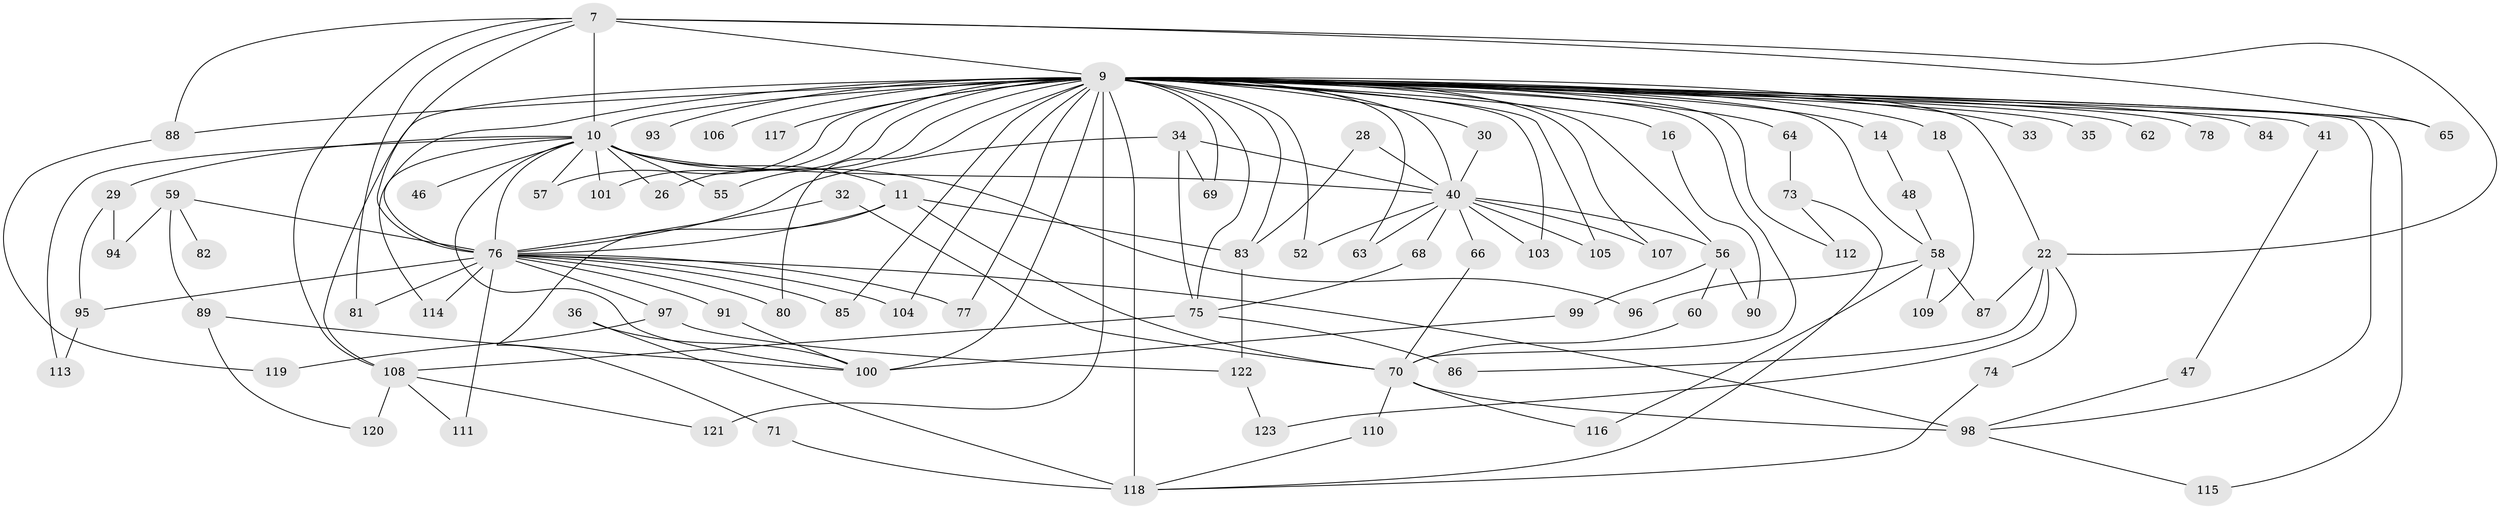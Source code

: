 // original degree distribution, {14: 0.008130081300813009, 17: 0.016260162601626018, 22: 0.008130081300813009, 32: 0.008130081300813009, 24: 0.008130081300813009, 33: 0.008130081300813009, 10: 0.016260162601626018, 20: 0.008130081300813009, 28: 0.008130081300813009, 5: 0.032520325203252036, 4: 0.06504065040650407, 3: 0.17073170731707318, 7: 0.024390243902439025, 2: 0.5691056910569106, 6: 0.04065040650406504, 9: 0.008130081300813009}
// Generated by graph-tools (version 1.1) at 2025/48/03/04/25 21:48:44]
// undirected, 86 vertices, 152 edges
graph export_dot {
graph [start="1"]
  node [color=gray90,style=filled];
  7 [super="+1"];
  9 [super="+6+5"];
  10 [super="+2"];
  11;
  14;
  16;
  18;
  22 [super="+12"];
  26;
  28;
  29;
  30;
  32;
  33;
  34;
  35;
  36;
  40 [super="+17"];
  41 [super="+20"];
  46;
  47;
  48;
  52;
  55;
  56 [super="+25"];
  57 [super="+23"];
  58 [super="+54"];
  59 [super="+24"];
  60;
  62;
  63;
  64 [super="+13"];
  65;
  66;
  68;
  69;
  70 [super="+31"];
  71;
  73;
  74;
  75 [super="+50+51"];
  76 [super="+8+19+38+53"];
  77;
  78;
  80 [super="+43"];
  81;
  82;
  83 [super="+27+45"];
  84 [super="+79"];
  85;
  86;
  87;
  88 [super="+49"];
  89;
  90;
  91;
  93;
  94;
  95;
  96;
  97;
  98 [super="+72"];
  99;
  100 [super="+15"];
  101;
  103;
  104;
  105;
  106 [super="+92"];
  107;
  108 [super="+44"];
  109;
  110;
  111;
  112;
  113;
  114;
  115;
  116;
  117;
  118 [super="+61"];
  119;
  120;
  121 [super="+102"];
  122;
  123;
  7 -- 9 [weight=8];
  7 -- 10 [weight=4];
  7 -- 88 [weight=2];
  7 -- 65;
  7 -- 81;
  7 -- 22;
  7 -- 76 [weight=4];
  7 -- 108;
  9 -- 10 [weight=8];
  9 -- 14 [weight=2];
  9 -- 18 [weight=2];
  9 -- 26;
  9 -- 64 [weight=2];
  9 -- 69;
  9 -- 75 [weight=3];
  9 -- 77;
  9 -- 83 [weight=3];
  9 -- 93 [weight=2];
  9 -- 76 [weight=12];
  9 -- 78;
  9 -- 16 [weight=2];
  9 -- 80 [weight=2];
  9 -- 33 [weight=2];
  9 -- 100 [weight=2];
  9 -- 104;
  9 -- 105;
  9 -- 112;
  9 -- 115;
  9 -- 52;
  9 -- 62 [weight=2];
  9 -- 63;
  9 -- 88;
  9 -- 106 [weight=4];
  9 -- 58 [weight=4];
  9 -- 30;
  9 -- 35;
  9 -- 40;
  9 -- 41 [weight=2];
  9 -- 55;
  9 -- 56;
  9 -- 57;
  9 -- 65;
  9 -- 70 [weight=2];
  9 -- 84 [weight=3];
  9 -- 85;
  9 -- 101;
  9 -- 103;
  9 -- 107;
  9 -- 117 [weight=2];
  9 -- 118 [weight=4];
  9 -- 121 [weight=2];
  9 -- 98;
  9 -- 108;
  9 -- 22;
  10 -- 26;
  10 -- 29 [weight=2];
  10 -- 40 [weight=2];
  10 -- 55;
  10 -- 101;
  10 -- 113;
  10 -- 96;
  10 -- 11;
  10 -- 46;
  10 -- 114;
  10 -- 57 [weight=2];
  10 -- 100;
  10 -- 76 [weight=4];
  11 -- 71;
  11 -- 83;
  11 -- 70;
  11 -- 76;
  14 -- 48;
  16 -- 90;
  18 -- 109;
  22 -- 74;
  22 -- 86;
  22 -- 123;
  22 -- 87;
  28 -- 40;
  28 -- 83;
  29 -- 94;
  29 -- 95;
  30 -- 40;
  32 -- 70;
  32 -- 76;
  34 -- 69;
  34 -- 75;
  34 -- 40;
  34 -- 76;
  36 -- 100;
  36 -- 118;
  40 -- 52;
  40 -- 56 [weight=2];
  40 -- 68;
  40 -- 105;
  40 -- 107;
  40 -- 66;
  40 -- 103;
  40 -- 63;
  41 -- 47;
  47 -- 98;
  48 -- 58;
  56 -- 60;
  56 -- 99;
  56 -- 90;
  58 -- 96;
  58 -- 109;
  58 -- 116;
  58 -- 87;
  59 -- 89;
  59 -- 82;
  59 -- 94;
  59 -- 76 [weight=3];
  60 -- 70;
  64 -- 73;
  66 -- 70;
  68 -- 75;
  70 -- 110;
  70 -- 116;
  70 -- 98;
  71 -- 118;
  73 -- 112;
  73 -- 118;
  74 -- 118;
  75 -- 86;
  75 -- 108;
  76 -- 77;
  76 -- 80;
  76 -- 81;
  76 -- 85;
  76 -- 91;
  76 -- 95;
  76 -- 97 [weight=2];
  76 -- 98 [weight=3];
  76 -- 104;
  76 -- 111;
  76 -- 114;
  83 -- 122;
  88 -- 119;
  89 -- 120;
  89 -- 100;
  91 -- 100;
  95 -- 113;
  97 -- 119;
  97 -- 122;
  98 -- 115;
  99 -- 100;
  108 -- 121;
  108 -- 120;
  108 -- 111;
  110 -- 118;
  122 -- 123;
}
